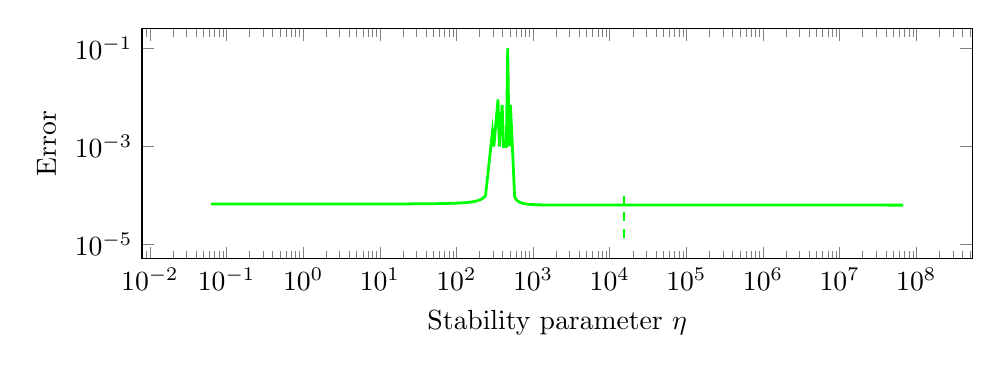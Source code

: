 \begin{tikzpicture}%
\begin{axis}[xmode=log,ymode=log,height=4.5cm,mark options={solid},xlabel={Stability parameter $\eta$},ylabel={Error},width=1\textwidth]%
\addplot[color=green,line width=1pt,solid] coordinates {%
(0.063,6.73e-05)%
(0.065,6.73e-05)%
(0.068,6.73e-05)%
(0.071,6.73e-05)%
(0.074,6.73e-05)%
(0.077,6.73e-05)%
(0.08,6.73e-05)%
(0.084,6.73e-05)%
(0.087,6.73e-05)%
(0.091,6.73e-05)%
(0.095,6.73e-05)%
(0.099,6.73e-05)%
(0.103,6.73e-05)%
(0.108,6.73e-05)%
(0.112,6.731e-05)%
(0.116,6.731e-05)%
(0.122,6.731e-05)%
(0.127,6.731e-05)%
(0.132,6.731e-05)%
(0.138,6.731e-05)%
(0.144,6.731e-05)%
(0.15,6.731e-05)%
(0.156,6.731e-05)%
(0.163,6.731e-05)%
(0.17,6.731e-05)%
(0.177,6.731e-05)%
(0.185,6.731e-05)%
(0.193,6.731e-05)%
(0.201,6.731e-05)%
(0.209,6.731e-05)%
(0.218,6.731e-05)%
(0.227,6.731e-05)%
(0.237,6.731e-05)%
(0.247,6.731e-05)%
(0.258,6.731e-05)%
(0.269,6.731e-05)%
(0.28,6.731e-05)%
(0.292,6.731e-05)%
(0.305,6.731e-05)%
(0.317,6.731e-05)%
(0.331,6.731e-05)%
(0.345,6.731e-05)%
(0.36,6.731e-05)%
(0.375,6.731e-05)%
(0.391,6.731e-05)%
(0.408,6.731e-05)%
(0.425,6.731e-05)%
(0.443,6.731e-05)%
(0.462,6.731e-05)%
(0.481,6.731e-05)%
(0.502,6.731e-05)%
(0.524,6.731e-05)%
(0.546,6.731e-05)%
(0.569,6.731e-05)%
(0.593,6.731e-05)%
(0.618,6.731e-05)%
(0.644,6.731e-05)%
(0.672,6.731e-05)%
(0.701,6.732e-05)%
(0.731,6.732e-05)%
(0.762,6.732e-05)%
(0.794,6.732e-05)%
(0.828,6.732e-05)%
(0.863,6.732e-05)%
(0.9,6.732e-05)%
(0.938,6.732e-05)%
(0.978,6.732e-05)%
(1.02,6.732e-05)%
(1.063,6.732e-05)%
(1.108,6.732e-05)%
(1.155,6.732e-05)%
(1.204,6.732e-05)%
(1.256,6.733e-05)%
(1.309,6.733e-05)%
(1.365,6.733e-05)%
(1.423,6.733e-05)%
(1.484,6.733e-05)%
(1.547,6.733e-05)%
(1.613,6.733e-05)%
(1.681,6.733e-05)%
(1.753,6.733e-05)%
(1.827,6.734e-05)%
(1.905,6.734e-05)%
(1.986,6.734e-05)%
(2.07,6.734e-05)%
(2.159,6.734e-05)%
(2.251,6.734e-05)%
(2.346,6.734e-05)%
(2.446,6.735e-05)%
(2.55,6.735e-05)%
(2.659,6.735e-05)%
(2.772,6.735e-05)%
(2.89,6.735e-05)%
(3.013,6.736e-05)%
(3.141,6.736e-05)%
(3.275,6.736e-05)%
(3.414,6.736e-05)%
(3.56,6.737e-05)%
(3.711,6.737e-05)%
(3.869,6.737e-05)%
(4.033,6.737e-05)%
(4.205,6.738e-05)%
(4.384,6.738e-05)%
(4.571,6.738e-05)%
(4.765,6.739e-05)%
(4.968,6.739e-05)%
(5.18,6.74e-05)%
(5.4,6.74e-05)%
(5.629,6.74e-05)%
(5.869,6.741e-05)%
(6.118,6.741e-05)%
(6.379,6.742e-05)%
(6.65,6.742e-05)%
(6.934,6.743e-05)%
(7.229,6.743e-05)%
(7.536,6.744e-05)%
(7.857,6.745e-05)%
(8.191,6.745e-05)%
(8.54,6.746e-05)%
(8.903,6.747e-05)%
(9.282,6.747e-05)%
(9.677,6.748e-05)%
(10.089,6.749e-05)%
(10.518,6.75e-05)%
(10.966,6.75e-05)%
(11.432,6.751e-05)%
(11.919,6.752e-05)%
(12.426,6.753e-05)%
(12.955,6.754e-05)%
(13.506,6.755e-05)%
(14.081,6.757e-05)%
(14.68,6.758e-05)%
(15.304,6.759e-05)%
(15.956,6.76e-05)%
(16.635,6.762e-05)%
(17.343,6.763e-05)%
(18.081,6.765e-05)%
(18.85,6.766e-05)%
(19.652,6.768e-05)%
(20.488,6.77e-05)%
(21.36,6.771e-05)%
(22.269,6.773e-05)%
(23.217,6.775e-05)%
(24.204,6.777e-05)%
(25.235,6.78e-05)%
(26.308,6.782e-05)%
(27.428,6.784e-05)%
(28.595,6.787e-05)%
(29.811,6.79e-05)%
(31.08,6.793e-05)%
(32.403,6.796e-05)%
(33.781,6.799e-05)%
(35.219,6.802e-05)%
(36.717,6.806e-05)%
(38.28,6.81e-05)%
(39.909,6.814e-05)%
(41.607,6.818e-05)%
(43.377,6.823e-05)%
(45.224,6.827e-05)%
(47.148,6.832e-05)%
(49.154,6.838e-05)%
(51.245,6.844e-05)%
(53.427,6.85e-05)%
(55.7,6.856e-05)%
(58.07,6.863e-05)%
(60.541,6.871e-05)%
(63.117,6.879e-05)%
(65.803,6.887e-05)%
(68.603,6.896e-05)%
(71.523,6.906e-05)%
(74.566,6.917e-05)%
(77.739,6.928e-05)%
(81.046,6.94e-05)%
(84.495,6.954e-05)%
(88.091,6.968e-05)%
(91.839,6.984e-05)%
(95.747,7.001e-05)%
(99.822,7.02e-05)%
(104.07,7.04e-05)%
(108.498,7.063e-05)%
(113.115,7.088e-05)%
(117.928,7.115e-05)%
(122.946,7.146e-05)%
(128.178,7.181e-05)%
(133.632,7.219e-05)%
(139.318,7.263e-05)%
(145.247,7.312e-05)%
(151.428,7.369e-05)%
(157.871,7.435e-05)%
(164.589,7.511e-05)%
(171.593,7.601e-05)%
(178.895,7.708e-05)%
(186.507,7.838e-05)%
(194.444,7.997e-05)%
(202.717,8.197e-05)%
(211.343,8.454e-05)%
(220.337,8.794e-05)%
(229.713,9.263e-05)%
(239.487,9.943e-05)%
(249.679,0.0)%
(260.303,0.0)%
(271.38,0.0)%
(282.927,0.0)%
(294.967,0.002)%
(307.519,0.001)%
(320.604,0.0)%
(334.246,0.0)%
(348.47,0.009)%
(363.298,0.001)%
(378.757,0.0)%
(394.874,0.007)%
(411.677,0.001)%
(429.196,0.001)%
(447.459,0.001)%
(466.499,0.101)%
(486.35,0.001)%
(507.046,0.007)%
(528.622,0.0)%
(551.116,0.0)%
(574.568,9.369e-05)%
(599.017,8.407e-05)%
(624.507,7.846e-05)%
(651.078,7.486e-05)%
(678.784,7.24e-05)%
(707.667,7.065e-05)%
(737.786,6.936e-05)%
(769.178,6.839e-05)%
(801.907,6.763e-05)%
(836.032,6.704e-05)%
(871.61,6.657e-05)%
(908.698,6.618e-05)%
(947.366,6.587e-05)%
(987.68,6.561e-05)%
(1029.709,6.539e-05)%
(1073.523,6.521e-05)%
(1119.2,6.506e-05)%
(1166.829,6.493e-05)%
(1216.48,6.481e-05)%
(1268.243,6.472e-05)%
(1322.214,6.464e-05)%
(1378.477,6.456e-05)%
(1437.133,6.45e-05)%
(1498.285,6.445e-05)%
(1562.042,6.44e-05)%
(1628.512,6.436e-05)%
(1697.811,6.432e-05)%
(1770.054,6.429e-05)%
(1845.376,6.426e-05)%
(1923.904,6.423e-05)%
(2005.766,6.421e-05)%
(2091.117,6.419e-05)%
(2180.102,6.417e-05)%
(2272.87,6.416e-05)%
(2369.587,6.414e-05)%
(2470.419,6.413e-05)%
(2575.546,6.412e-05)%
(2685.139,6.411e-05)%
(2799.398,6.41e-05)%
(2918.522,6.409e-05)%
(3042.714,6.408e-05)%
(3172.186,6.408e-05)%
(3307.174,6.407e-05)%
(3447.904,6.406e-05)%
(3594.618,6.406e-05)%
(3747.578,6.405e-05)%
(3907.046,6.405e-05)%
(4073.306,6.405e-05)%
(4246.637,6.404e-05)%
(4427.341,6.404e-05)%
(4615.738,6.404e-05)%
(4812.147,6.403e-05)%
(5016.915,6.403e-05)%
(5230.4,6.403e-05)%
(5452.966,6.403e-05)%
(5685.005,6.403e-05)%
(5926.918,6.403e-05)%
(6179.123,6.402e-05)%
(6442.048,6.402e-05)%
(6716.16,6.402e-05)%
(7001.984,6.402e-05)%
(7299.904,6.402e-05)%
(7610.56,6.402e-05)%
(7934.4,6.402e-05)%
(8272.064,6.402e-05)%
(8624.064,6.402e-05)%
(8991.04,6.402e-05)%
(9373.632,6.401e-05)%
(9772.48,6.401e-05)%
(10188.352,6.401e-05)%
(10621.888,6.401e-05)%
(11073.856,6.401e-05)%
(11545.088,6.401e-05)%
(12036.352,6.401e-05)%
(12548.544,6.401e-05)%
(13082.496,6.401e-05)%
(13639.168,6.401e-05)%
(14219.584,6.401e-05)%
(14824.64,6.401e-05)%
(15455.488,6.401e-05)%
(16113.152,6.401e-05)%
(16798.848,6.401e-05)%
(17513.664,6.401e-05)%
(18258.88,6.401e-05)%
(19035.84,6.401e-05)%
(19845.888,6.401e-05)%
(20690.368,6.401e-05)%
(21570.816,6.401e-05)%
(22488.704,6.401e-05)%
(23445.696,6.401e-05)%
(24443.328,6.401e-05)%
(25483.456,6.401e-05)%
(26567.872,6.401e-05)%
(27698.432,6.401e-05)%
(28877.056,6.401e-05)%
(30105.856,6.401e-05)%
(31386.944,6.401e-05)%
(32722.496,6.401e-05)%
(34114.944,6.401e-05)%
(35566.656,6.401e-05)%
(37080.064,6.401e-05)%
(38657.92,6.401e-05)%
(40302.912,6.401e-05)%
(42017.92,6.401e-05)%
(43805.888,6.401e-05)%
(45669.952,6.401e-05)%
(47613.312,6.401e-05)%
(49639.424,6.401e-05)%
(51751.68,6.401e-05)%
(53953.856,6.401e-05)%
(56249.728,6.401e-05)%
(58643.328,6.401e-05)%
(61138.752,6.401e-05)%
(63740.352,6.401e-05)%
(66452.48,6.401e-05)%
(69280.64,6.401e-05)%
(72228.48,6.401e-05)%
(75301.76,6.401e-05)%
(78506.24,6.401e-05)%
(81847.04,6.401e-05)%
(85329.92,6.401e-05)%
(88960.64,6.401e-05)%
(92746.24,6.401e-05)%
(96693.12,6.401e-05)%
(100807.68,6.401e-05)%
(105096.96,6.401e-05)%
(109569.28,6.401e-05)%
(114231.68,6.401e-05)%
(119092.48,6.401e-05)%
(124160.0,6.401e-05)%
(129443.84,6.401e-05)%
(134951.68,6.401e-05)%
(140694.4,6.401e-05)%
(146680.96,6.401e-05)%
(152922.88,6.401e-05)%
(159430.4,6.401e-05)%
(166214.4,6.401e-05)%
(173287.04,6.401e-05)%
(180661.12,6.401e-05)%
(188348.8,6.401e-05)%
(196363.52,6.401e-05)%
(204719.36,6.401e-05)%
(213430.4,6.401e-05)%
(222512.64,6.401e-05)%
(231980.8,6.401e-05)%
(241852.16,6.401e-05)%
(252144.0,6.401e-05)%
(262873.6,6.401e-05)%
(274059.52,6.401e-05)%
(285720.96,6.4e-05)%
(297879.68,6.4e-05)%
(310554.88,6.4e-05)%
(323769.6,6.4e-05)%
(337546.88,6.4e-05)%
(351910.4,6.4e-05)%
(366885.12,6.4e-05)%
(382497.28,6.4e-05)%
(398773.76,6.4e-05)%
(415742.72,6.4e-05)%
(433433.6,6.4e-05)%
(451877.12,6.4e-05)%
(471105.92,6.4e-05)%
(491152.64,6.4e-05)%
(512052.48,6.4e-05)%
(533841.28,6.4e-05)%
(556558.08,6.4e-05)%
(580240.64,6.4e-05)%
(604931.84,6.4e-05)%
(630673.28,6.4e-05)%
(657510.4,6.4e-05)%
(685491.2,6.4e-05)%
(714656.0,6.4e-05)%
(745068.8,6.4e-05)%
(776774.4,6.4e-05)%
(809824.0,6.4e-05)%
(844288.0,6.4e-05)%
(880211.2,6.4e-05)%
(917670.4,6.4e-05)%
(956716.8,6.4e-05)%
(997427.2,6.4e-05)%
(1039872.0,6.4e-05)%
(1084121.6,6.4e-05)%
(1130252.8,6.4e-05)%
(1178348.8,6.4e-05)%
(1228492.8,6.4e-05)%
(1280768.0,6.4e-05)%
(1335270.4,6.4e-05)%
(1392089.6,6.4e-05)%
(1451321.6,6.4e-05)%
(1513081.6,6.4e-05)%
(1577465.6,6.4e-05)%
(1644595.2,6.4e-05)%
(1714572.8,6.4e-05)%
(1787532.8,6.4e-05)%
(1863596.8,6.4e-05)%
(1942899.2,6.4e-05)%
(2025574.4,6.4e-05)%
(2111769.6,6.4e-05)%
(2201632.0,6.4e-05)%
(2295315.2,6.4e-05)%
(2392985.6,6.4e-05)%
(2494816.0,6.4e-05)%
(2600972.8,6.4e-05)%
(2711654.4,6.4e-05)%
(2827040.0,6.4e-05)%
(2947340.8,6.4e-05)%
(3072755.2,6.4e-05)%
(3203513.6,6.4e-05)%
(3339827.2,6.4e-05)%
(3481945.6,6.4e-05)%
(3630112.0,6.4e-05)%
(3784582.4,6.4e-05)%
(3945625.6,6.4e-05)%
(4113523.2,6.4e-05)%
(4288569.6,6.4e-05)%
(4471059.2,6.4e-05)%
(4661312.0,6.4e-05)%
(4859660.8,6.4e-05)%
(5066457.6,6.4e-05)%
(5282048.0,6.4e-05)%
(5506809.6,6.4e-05)%
(5741139.2,6.4e-05)%
(5985440.0,6.4e-05)%
(6240134.4,6.4e-05)%
(6505664.0,6.4e-05)%
(6782528.0,6.4e-05)%
(7071104.0,6.399e-05)%
(7372032.0,6.399e-05)%
(7685696.0,6.399e-05)%
(8012736.0,6.399e-05)%
(8353728.0,6.399e-05)%
(8709184.0,6.399e-05)%
(9079808.0,6.399e-05)%
(9466176.0,6.399e-05)%
(9868992.0,6.399e-05)%
(10288896.0,6.399e-05)%
(10726720.0,6.399e-05)%
(11183168.0,6.399e-05)%
(11659072.0,6.399e-05)%
(12155200.0,6.399e-05)%
(12672448.0,6.399e-05)%
(13211712.0,6.399e-05)%
(13773888.0,6.399e-05)%
(14360000.0,6.399e-05)%
(14971072.0,6.399e-05)%
(15608128.0,6.399e-05)%
(16272256.0,6.399e-05)%
(16964672.0,6.399e-05)%
(17686592.0,6.399e-05)%
(18439168.0,6.398e-05)%
(19223808.0,6.398e-05)%
(20041856.0,6.398e-05)%
(20894720.0,6.398e-05)%
(21783808.0,6.398e-05)%
(22710784.0,6.398e-05)%
(23677184.0,6.398e-05)%
(24684736.0,6.398e-05)%
(25735104.0,6.398e-05)%
(26830208.0,6.398e-05)%
(27971904.0,6.398e-05)%
(29162176.0,6.398e-05)%
(30403136.0,6.397e-05)%
(31696832.0,6.397e-05)%
(33045632.0,6.397e-05)%
(34451776.0,6.397e-05)%
(35917824.0,6.397e-05)%
(37446208.0,6.397e-05)%
(39039680.0,6.397e-05)%
(40700864.0,6.397e-05)%
(42432832.0,6.396e-05)%
(44238464.0,6.396e-05)%
(46120896.0,6.396e-05)%
(48083456.0,6.396e-05)%
(50129536.0,6.396e-05)%
(52262720.0,6.396e-05)%
(54486656.0,6.396e-05)%
(56805184.0,6.395e-05)%
(59222400.0,6.395e-05)%
(61742464.0,6.395e-05)%
(64369920.0,6.395e-05)%
(67109120.0,6.394e-05)%
};%
%
%
\addplot[color=green,line width=1pt,dashed] coordinates {%
(15360.0,0.0)%
(15360.0,0.0)%
(15360.0,0.0)%
(15360.0,0.0)%
(15360.0,0.0)%
(15360.0,0.0)%
(15360.0,0.0)%
(15360.0,0.0)%
(15360.0,0.0)%
(15360.0,0.0)%
(15360.0,0.0)%
(15360.0,0.0)%
(15360.0,0.0)%
(15360.0,0.0)%
(15360.0,0.0)%
(15360.0,0.0)%
(15360.0,0.0)%
(15360.0,0.0)%
(15360.0,0.0)%
(15360.0,0.0)%
(15360.0,0.0)%
(15360.0,0.0)%
(15360.0,0.0)%
(15360.0,0.0)%
(15360.0,0.0)%
(15360.0,0.0)%
(15360.0,0.0)%
(15360.0,0.0)%
(15360.0,0.0)%
(15360.0,0.0)%
(15360.0,0.0)%
(15360.0,0.0)%
(15360.0,0.0)%
(15360.0,0.0)%
(15360.0,0.0)%
(15360.0,0.0)%
(15360.0,0.0)%
(15360.0,0.0)%
(15360.0,0.0)%
(15360.0,0.0)%
(15360.0,0.0)%
(15360.0,0.0)%
(15360.0,0.0)%
(15360.0,0.0)%
(15360.0,0.0)%
(15360.0,0.0)%
(15360.0,0.0)%
(15360.0,0.0)%
(15360.0,0.0)%
(15360.0,0.0)%
(15360.0,0.0)%
(15360.0,0.0)%
(15360.0,0.0)%
(15360.0,0.0)%
(15360.0,0.0)%
(15360.0,0.0)%
(15360.0,0.0)%
(15360.0,0.0)%
(15360.0,0.0)%
(15360.0,0.0)%
(15360.0,0.0)%
(15360.0,0.0)%
(15360.0,0.0)%
(15360.0,0.0)%
(15360.0,0.0)%
(15360.0,0.0)%
(15360.0,0.0)%
(15360.0,0.0)%
(15360.0,0.0)%
(15360.0,0.0)%
(15360.0,0.0)%
(15360.0,0.0)%
(15360.0,0.0)%
(15360.0,0.0)%
(15360.0,0.0)%
(15360.0,0.0)%
(15360.0,0.0)%
(15360.0,0.0)%
(15360.0,0.0)%
(15360.0,0.0)%
(15360.0,0.0)%
(15360.0,0.0)%
(15360.0,0.0)%
(15360.0,0.0)%
(15360.0,0.0)%
(15360.0,0.0)%
(15360.0,0.0)%
(15360.0,0.0)%
(15360.0,0.0)%
(15360.0,0.0)%
(15360.0,0.0)%
(15360.0,0.0)%
(15360.0,0.0)%
(15360.0,0.0)%
(15360.0,0.0)%
(15360.0,0.0)%
(15360.0,0.0)%
(15360.0,0.0)%
(15360.0,0.0)%
(15360.0,0.0)%
(15360.0,0.0)%
(15360.0,0.0)%
(15360.0,0.0)%
(15360.0,0.0)%
(15360.0,0.0)%
(15360.0,0.0)%
(15360.0,0.0)%
(15360.0,0.0)%
(15360.0,0.0)%
(15360.0,0.0)%
(15360.0,0.0)%
(15360.0,0.0)%
(15360.0,0.0)%
(15360.0,0.0)%
(15360.0,0.0)%
(15360.0,0.0)%
(15360.0,0.0)%
(15360.0,0.0)%
(15360.0,0.0)%
(15360.0,0.0)%
(15360.0,0.0)%
(15360.0,0.0)%
(15360.0,0.0)%
(15360.0,0.0)%
(15360.0,0.0)%
(15360.0,0.0)%
(15360.0,0.0)%
(15360.0,0.0)%
(15360.0,0.0)%
(15360.0,0.0)%
(15360.0,0.0)%
(15360.0,0.0)%
(15360.0,0.0)%
(15360.0,0.0)%
(15360.0,0.0)%
(15360.0,0.0)%
(15360.0,0.0)%
(15360.0,0.0)%
(15360.0,0.0)%
(15360.0,0.0)%
(15360.0,0.0)%
(15360.0,0.0)%
(15360.0,0.0)%
(15360.0,0.0)%
(15360.0,0.0)%
(15360.0,0.0)%
(15360.0,0.0)%
(15360.0,0.0)%
(15360.0,0.0)%
(15360.0,0.0)%
(15360.0,0.0)%
(15360.0,0.0)%
(15360.0,0.0)%
(15360.0,0.0)%
(15360.0,0.0)%
(15360.0,0.0)%
(15360.0,0.0)%
(15360.0,0.0)%
(15360.0,0.0)%
(15360.0,0.0)%
(15360.0,0.0)%
(15360.0,0.0)%
(15360.0,0.0)%
(15360.0,0.0)%
(15360.0,0.0)%
(15360.0,0.0)%
(15360.0,0.0)%
(15360.0,0.0)%
(15360.0,0.0)%
(15360.0,0.0)%
(15360.0,0.0)%
(15360.0,0.0)%
(15360.0,0.0)%
(15360.0,0.0)%
(15360.0,0.0)%
(15360.0,0.0)%
(15360.0,0.0)%
(15360.0,0.0)%
(15360.0,0.0)%
(15360.0,0.0)%
(15360.0,0.0)%
(15360.0,0.0)%
(15360.0,0.0)%
(15360.0,0.0)%
(15360.0,0.0)%
(15360.0,0.0)%
(15360.0,0.0)%
(15360.0,0.0)%
(15360.0,0.0)%
(15360.0,0.0)%
(15360.0,0.0)%
(15360.0,0.0)%
(15360.0,0.0)%
(15360.0,0.0)%
(15360.0,0.0)%
(15360.0,0.0)%
(15360.0,0.0)%
(15360.0,0.0)%
(15360.0,0.0)%
(15360.0,0.0)%
(15360.0,0.0)%
(15360.0,0.0)%
(15360.0,0.0)%
(15360.0,0.0)%
(15360.0,0.0)%
(15360.0,0.0)%
(15360.0,0.0)%
(15360.0,0.0)%
(15360.0,0.0)%
(15360.0,0.0)%
(15360.0,0.0)%
(15360.0,0.0)%
(15360.0,0.0)%
(15360.0,0.0)%
(15360.0,0.0)%
(15360.0,0.0)%
(15360.0,0.0)%
(15360.0,0.0)%
(15360.0,0.0)%
(15360.0,0.0)%
(15360.0,0.0)%
(15360.0,0.0)%
(15360.0,0.0)%
(15360.0,0.0)%
(15360.0,0.0)%
(15360.0,0.0)%
(15360.0,0.0)%
(15360.0,0.0)%
(15360.0,0.0)%
(15360.0,0.0)%
(15360.0,0.0)%
(15360.0,0.0)%
(15360.0,0.0)%
(15360.0,0.0)%
(15360.0,0.0)%
(15360.0,0.0)%
(15360.0,0.0)%
(15360.0,0.0)%
(15360.0,0.0)%
(15360.0,0.0)%
(15360.0,0.0)%
(15360.0,0.0)%
(15360.0,0.0)%
(15360.0,0.0)%
(15360.0,0.0)%
(15360.0,0.0)%
(15360.0,0.0)%
(15360.0,0.0)%
(15360.0,0.0)%
(15360.0,0.0)%
(15360.0,0.0)%
(15360.0,0.0)%
(15360.0,0.0)%
(15360.0,0.0)%
(15360.0,0.0)%
(15360.0,0.0)%
(15360.0,0.0)%
(15360.0,0.0)%
(15360.0,0.0)%
(15360.0,0.0)%
(15360.0,0.0)%
(15360.0,0.0)%
(15360.0,0.0)%
(15360.0,0.0)%
(15360.0,0.0)%
(15360.0,0.0)%
(15360.0,0.0)%
(15360.0,0.0)%
(15360.0,0.0)%
(15360.0,0.0)%
(15360.0,0.0)%
(15360.0,0.0)%
(15360.0,0.0)%
(15360.0,0.0)%
(15360.0,0.0)%
(15360.0,0.0)%
(15360.0,0.0)%
(15360.0,0.0)%
(15360.0,0.0)%
(15360.0,0.0)%
(15360.0,0.0)%
(15360.0,0.0)%
(15360.0,0.0)%
(15360.0,0.0)%
(15360.0,0.0)%
(15360.0,0.0)%
(15360.0,0.0)%
(15360.0,0.0)%
(15360.0,0.0)%
(15360.0,0.0)%
(15360.0,0.0)%
(15360.0,0.0)%
(15360.0,0.0)%
(15360.0,0.0)%
(15360.0,0.0)%
(15360.0,0.0)%
(15360.0,0.0)%
(15360.0,0.0)%
(15360.0,0.0)%
(15360.0,0.0)%
(15360.0,0.0)%
(15360.0,0.0)%
(15360.0,0.0)%
(15360.0,0.0)%
(15360.0,0.0)%
(15360.0,0.0)%
(15360.0,0.0)%
(15360.0,0.0)%
(15360.0,0.0)%
(15360.0,0.0)%
(15360.0,0.0)%
(15360.0,0.0)%
(15360.0,0.0)%
(15360.0,0.0)%
(15360.0,0.0)%
(15360.0,0.0)%
(15360.0,0.0)%
(15360.0,0.0)%
(15360.0,0.0)%
(15360.0,0.0)%
(15360.0,0.0)%
(15360.0,0.0)%
(15360.0,0.0)%
(15360.0,0.0)%
(15360.0,0.0)%
(15360.0,0.0)%
(15360.0,0.0)%
(15360.0,0.0)%
(15360.0,0.0)%
(15360.0,0.0)%
(15360.0,0.0)%
(15360.0,0.0)%
(15360.0,0.0)%
(15360.0,0.0)%
(15360.0,0.0)%
(15360.0,0.0)%
(15360.0,0.0)%
(15360.0,0.0)%
(15360.0,0.0)%
(15360.0,0.0)%
(15360.0,0.0)%
(15360.0,0.0)%
(15360.0,0.0)%
(15360.0,0.0)%
(15360.0,0.0)%
(15360.0,0.0)%
(15360.0,0.0)%
(15360.0,0.0)%
(15360.0,0.0)%
(15360.0,0.0)%
(15360.0,0.0)%
(15360.0,0.0)%
(15360.0,0.0)%
(15360.0,0.0)%
(15360.0,0.0)%
(15360.0,0.0)%
(15360.0,0.0)%
(15360.0,0.0)%
(15360.0,9.962e-05)%
(15360.0,9.9e-05)%
(15360.0,9.839e-05)%
(15360.0,9.777e-05)%
(15360.0,9.716e-05)%
(15360.0,9.654e-05)%
(15360.0,9.593e-05)%
(15360.0,9.531e-05)%
(15360.0,9.469e-05)%
(15360.0,9.408e-05)%
(15360.0,9.346e-05)%
(15360.0,9.285e-05)%
(15360.0,9.223e-05)%
(15360.0,9.162e-05)%
(15360.0,9.1e-05)%
(15360.0,9.038e-05)%
(15360.0,8.977e-05)%
(15360.0,8.915e-05)%
(15360.0,8.854e-05)%
(15360.0,8.792e-05)%
(15360.0,8.731e-05)%
(15360.0,8.669e-05)%
(15360.0,8.607e-05)%
(15360.0,8.546e-05)%
(15360.0,8.484e-05)%
(15360.0,8.423e-05)%
(15360.0,8.361e-05)%
(15360.0,8.3e-05)%
(15360.0,8.238e-05)%
(15360.0,8.176e-05)%
(15360.0,8.115e-05)%
(15360.0,8.053e-05)%
(15360.0,7.992e-05)%
(15360.0,7.93e-05)%
(15360.0,7.869e-05)%
(15360.0,7.807e-05)%
(15360.0,7.745e-05)%
(15360.0,7.684e-05)%
(15360.0,7.622e-05)%
(15360.0,7.561e-05)%
(15360.0,7.499e-05)%
(15360.0,7.437e-05)%
(15360.0,7.376e-05)%
(15360.0,7.314e-05)%
(15360.0,7.253e-05)%
(15360.0,7.191e-05)%
(15360.0,7.13e-05)%
(15360.0,7.068e-05)%
(15360.0,7.006e-05)%
(15360.0,6.945e-05)%
(15360.0,6.883e-05)%
(15360.0,6.822e-05)%
(15360.0,6.76e-05)%
(15360.0,6.699e-05)%
(15360.0,6.637e-05)%
(15360.0,6.575e-05)%
(15360.0,6.514e-05)%
(15360.0,6.452e-05)%
(15360.0,6.391e-05)%
(15360.0,6.329e-05)%
(15360.0,6.268e-05)%
(15360.0,6.206e-05)%
(15360.0,6.144e-05)%
(15360.0,6.083e-05)%
(15360.0,6.021e-05)%
(15360.0,5.96e-05)%
(15360.0,5.898e-05)%
(15360.0,5.837e-05)%
(15360.0,5.775e-05)%
(15360.0,5.713e-05)%
(15360.0,5.652e-05)%
(15360.0,5.59e-05)%
(15360.0,5.529e-05)%
(15360.0,5.467e-05)%
(15360.0,5.406e-05)%
(15360.0,5.344e-05)%
(15360.0,5.282e-05)%
(15360.0,5.221e-05)%
(15360.0,5.159e-05)%
(15360.0,5.098e-05)%
(15360.0,5.036e-05)%
(15360.0,4.975e-05)%
(15360.0,4.913e-05)%
(15360.0,4.851e-05)%
(15360.0,4.79e-05)%
(15360.0,4.728e-05)%
(15360.0,4.667e-05)%
(15360.0,4.605e-05)%
(15360.0,4.544e-05)%
(15360.0,4.482e-05)%
(15360.0,4.42e-05)%
(15360.0,4.359e-05)%
(15360.0,4.297e-05)%
(15360.0,4.236e-05)%
(15360.0,4.174e-05)%
(15360.0,4.113e-05)%
(15360.0,4.051e-05)%
(15360.0,3.989e-05)%
(15360.0,3.928e-05)%
(15360.0,3.866e-05)%
(15360.0,3.805e-05)%
(15360.0,3.743e-05)%
(15360.0,3.682e-05)%
(15360.0,3.62e-05)%
(15360.0,3.558e-05)%
(15360.0,3.497e-05)%
(15360.0,3.435e-05)%
(15360.0,3.374e-05)%
(15360.0,3.312e-05)%
(15360.0,3.251e-05)%
(15360.0,3.189e-05)%
(15360.0,3.127e-05)%
(15360.0,3.066e-05)%
(15360.0,3.004e-05)%
(15360.0,2.943e-05)%
(15360.0,2.881e-05)%
(15360.0,2.82e-05)%
(15360.0,2.758e-05)%
(15360.0,2.696e-05)%
(15360.0,2.635e-05)%
(15360.0,2.573e-05)%
(15360.0,2.512e-05)%
(15360.0,2.45e-05)%
(15360.0,2.389e-05)%
(15360.0,2.327e-05)%
(15360.0,2.265e-05)%
(15360.0,2.204e-05)%
(15360.0,2.142e-05)%
(15360.0,2.081e-05)%
(15360.0,2.019e-05)%
(15360.0,1.958e-05)%
(15360.0,1.896e-05)%
(15360.0,1.834e-05)%
(15360.0,1.773e-05)%
(15360.0,1.711e-05)%
(15360.0,1.65e-05)%
(15360.0,1.588e-05)%
(15360.0,1.526e-05)%
(15360.0,1.465e-05)%
(15360.0,1.403e-05)%
(15360.0,1.342e-05)%
(15360.0,1.28e-05)%
};%
%
%
\end{axis}%
\end{tikzpicture}%
